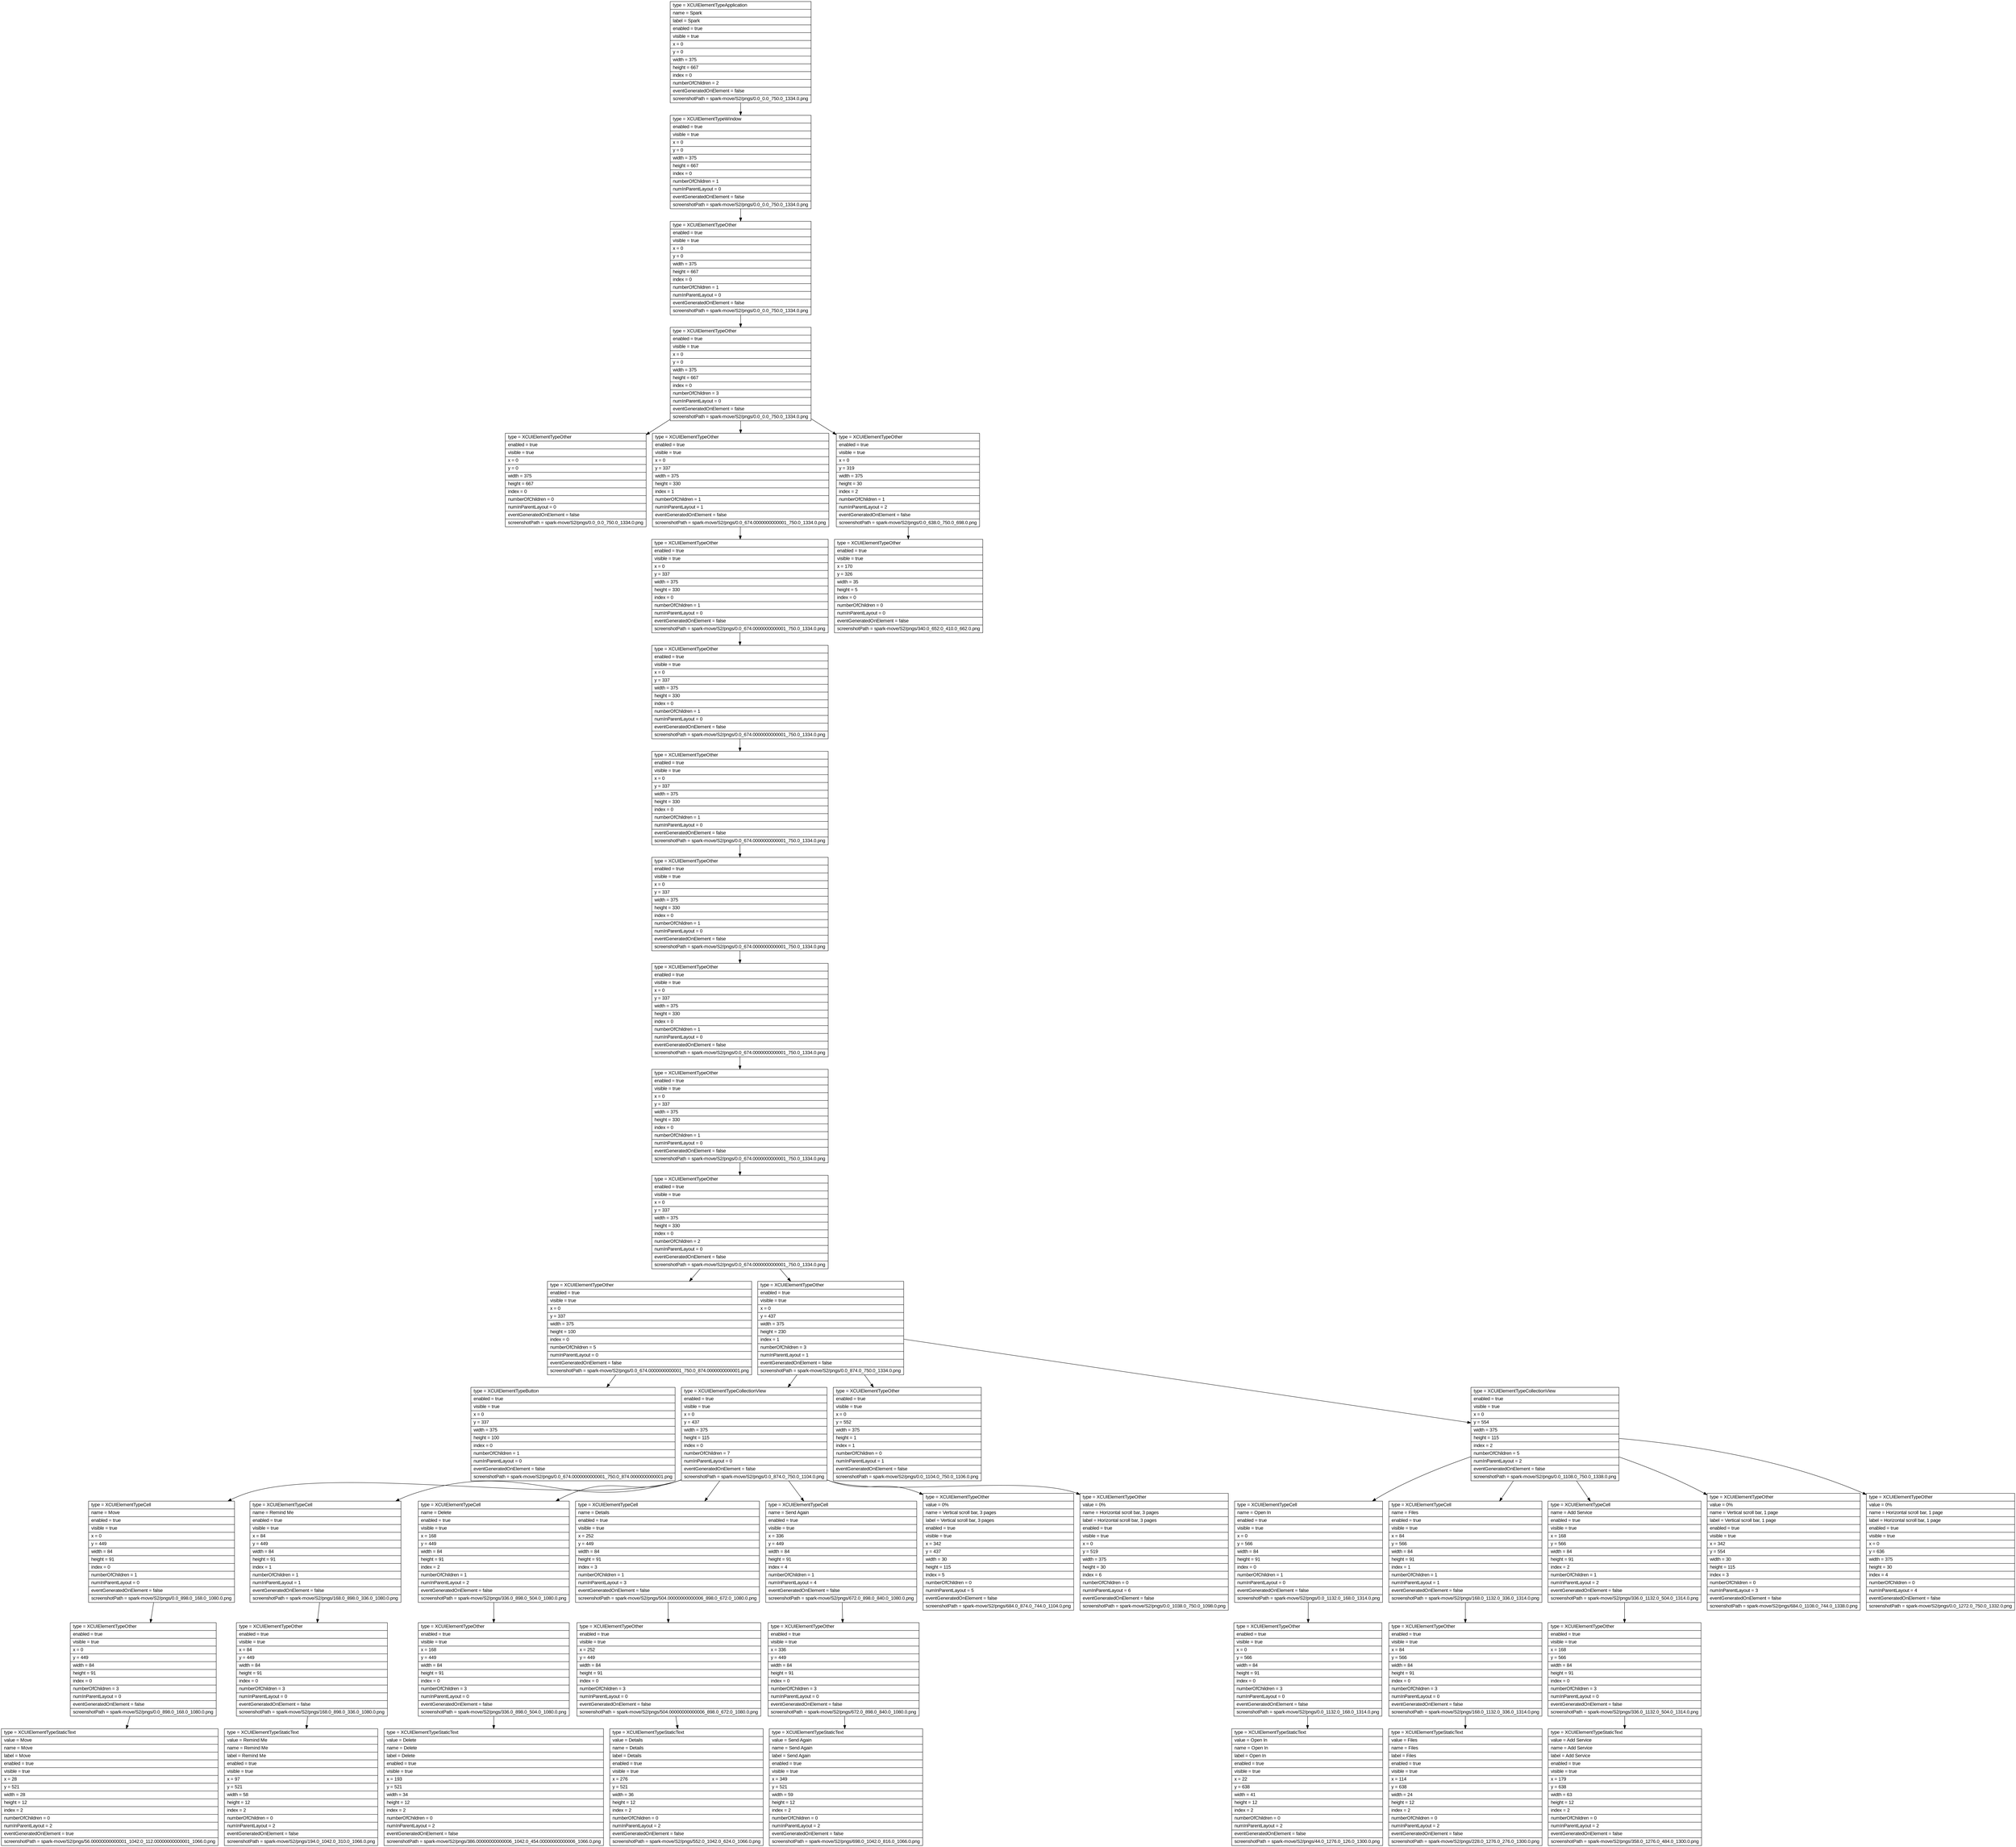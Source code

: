 digraph Layout {

	node [shape=record fontname=Arial];

	0	[label="{type = XCUIElementTypeApplication\l|name = Spark\l|label = Spark\l|enabled = true\l|visible = true\l|x = 0\l|y = 0\l|width = 375\l|height = 667\l|index = 0\l|numberOfChildren = 2\l|eventGeneratedOnElement = false \l|screenshotPath = spark-move/S2/pngs/0.0_0.0_750.0_1334.0.png\l}"]
	1	[label="{type = XCUIElementTypeWindow\l|enabled = true\l|visible = true\l|x = 0\l|y = 0\l|width = 375\l|height = 667\l|index = 0\l|numberOfChildren = 1\l|numInParentLayout = 0\l|eventGeneratedOnElement = false \l|screenshotPath = spark-move/S2/pngs/0.0_0.0_750.0_1334.0.png\l}"]
	2	[label="{type = XCUIElementTypeOther\l|enabled = true\l|visible = true\l|x = 0\l|y = 0\l|width = 375\l|height = 667\l|index = 0\l|numberOfChildren = 1\l|numInParentLayout = 0\l|eventGeneratedOnElement = false \l|screenshotPath = spark-move/S2/pngs/0.0_0.0_750.0_1334.0.png\l}"]
	3	[label="{type = XCUIElementTypeOther\l|enabled = true\l|visible = true\l|x = 0\l|y = 0\l|width = 375\l|height = 667\l|index = 0\l|numberOfChildren = 3\l|numInParentLayout = 0\l|eventGeneratedOnElement = false \l|screenshotPath = spark-move/S2/pngs/0.0_0.0_750.0_1334.0.png\l}"]
	4	[label="{type = XCUIElementTypeOther\l|enabled = true\l|visible = true\l|x = 0\l|y = 0\l|width = 375\l|height = 667\l|index = 0\l|numberOfChildren = 0\l|numInParentLayout = 0\l|eventGeneratedOnElement = false \l|screenshotPath = spark-move/S2/pngs/0.0_0.0_750.0_1334.0.png\l}"]
	5	[label="{type = XCUIElementTypeOther\l|enabled = true\l|visible = true\l|x = 0\l|y = 337\l|width = 375\l|height = 330\l|index = 1\l|numberOfChildren = 1\l|numInParentLayout = 1\l|eventGeneratedOnElement = false \l|screenshotPath = spark-move/S2/pngs/0.0_674.0000000000001_750.0_1334.0.png\l}"]
	6	[label="{type = XCUIElementTypeOther\l|enabled = true\l|visible = true\l|x = 0\l|y = 319\l|width = 375\l|height = 30\l|index = 2\l|numberOfChildren = 1\l|numInParentLayout = 2\l|eventGeneratedOnElement = false \l|screenshotPath = spark-move/S2/pngs/0.0_638.0_750.0_698.0.png\l}"]
	7	[label="{type = XCUIElementTypeOther\l|enabled = true\l|visible = true\l|x = 0\l|y = 337\l|width = 375\l|height = 330\l|index = 0\l|numberOfChildren = 1\l|numInParentLayout = 0\l|eventGeneratedOnElement = false \l|screenshotPath = spark-move/S2/pngs/0.0_674.0000000000001_750.0_1334.0.png\l}"]
	8	[label="{type = XCUIElementTypeOther\l|enabled = true\l|visible = true\l|x = 170\l|y = 326\l|width = 35\l|height = 5\l|index = 0\l|numberOfChildren = 0\l|numInParentLayout = 0\l|eventGeneratedOnElement = false \l|screenshotPath = spark-move/S2/pngs/340.0_652.0_410.0_662.0.png\l}"]
	9	[label="{type = XCUIElementTypeOther\l|enabled = true\l|visible = true\l|x = 0\l|y = 337\l|width = 375\l|height = 330\l|index = 0\l|numberOfChildren = 1\l|numInParentLayout = 0\l|eventGeneratedOnElement = false \l|screenshotPath = spark-move/S2/pngs/0.0_674.0000000000001_750.0_1334.0.png\l}"]
	10	[label="{type = XCUIElementTypeOther\l|enabled = true\l|visible = true\l|x = 0\l|y = 337\l|width = 375\l|height = 330\l|index = 0\l|numberOfChildren = 1\l|numInParentLayout = 0\l|eventGeneratedOnElement = false \l|screenshotPath = spark-move/S2/pngs/0.0_674.0000000000001_750.0_1334.0.png\l}"]
	11	[label="{type = XCUIElementTypeOther\l|enabled = true\l|visible = true\l|x = 0\l|y = 337\l|width = 375\l|height = 330\l|index = 0\l|numberOfChildren = 1\l|numInParentLayout = 0\l|eventGeneratedOnElement = false \l|screenshotPath = spark-move/S2/pngs/0.0_674.0000000000001_750.0_1334.0.png\l}"]
	12	[label="{type = XCUIElementTypeOther\l|enabled = true\l|visible = true\l|x = 0\l|y = 337\l|width = 375\l|height = 330\l|index = 0\l|numberOfChildren = 1\l|numInParentLayout = 0\l|eventGeneratedOnElement = false \l|screenshotPath = spark-move/S2/pngs/0.0_674.0000000000001_750.0_1334.0.png\l}"]
	13	[label="{type = XCUIElementTypeOther\l|enabled = true\l|visible = true\l|x = 0\l|y = 337\l|width = 375\l|height = 330\l|index = 0\l|numberOfChildren = 1\l|numInParentLayout = 0\l|eventGeneratedOnElement = false \l|screenshotPath = spark-move/S2/pngs/0.0_674.0000000000001_750.0_1334.0.png\l}"]
	14	[label="{type = XCUIElementTypeOther\l|enabled = true\l|visible = true\l|x = 0\l|y = 337\l|width = 375\l|height = 330\l|index = 0\l|numberOfChildren = 2\l|numInParentLayout = 0\l|eventGeneratedOnElement = false \l|screenshotPath = spark-move/S2/pngs/0.0_674.0000000000001_750.0_1334.0.png\l}"]
	15	[label="{type = XCUIElementTypeOther\l|enabled = true\l|visible = true\l|x = 0\l|y = 337\l|width = 375\l|height = 100\l|index = 0\l|numberOfChildren = 5\l|numInParentLayout = 0\l|eventGeneratedOnElement = false \l|screenshotPath = spark-move/S2/pngs/0.0_674.0000000000001_750.0_874.0000000000001.png\l}"]
	16	[label="{type = XCUIElementTypeOther\l|enabled = true\l|visible = true\l|x = 0\l|y = 437\l|width = 375\l|height = 230\l|index = 1\l|numberOfChildren = 3\l|numInParentLayout = 1\l|eventGeneratedOnElement = false \l|screenshotPath = spark-move/S2/pngs/0.0_874.0_750.0_1334.0.png\l}"]
	17	[label="{type = XCUIElementTypeButton\l|enabled = true\l|visible = true\l|x = 0\l|y = 337\l|width = 375\l|height = 100\l|index = 0\l|numberOfChildren = 1\l|numInParentLayout = 0\l|eventGeneratedOnElement = false \l|screenshotPath = spark-move/S2/pngs/0.0_674.0000000000001_750.0_874.0000000000001.png\l}"]
	18	[label="{type = XCUIElementTypeCollectionView\l|enabled = true\l|visible = true\l|x = 0\l|y = 437\l|width = 375\l|height = 115\l|index = 0\l|numberOfChildren = 7\l|numInParentLayout = 0\l|eventGeneratedOnElement = false \l|screenshotPath = spark-move/S2/pngs/0.0_874.0_750.0_1104.0.png\l}"]
	19	[label="{type = XCUIElementTypeOther\l|enabled = true\l|visible = true\l|x = 0\l|y = 552\l|width = 375\l|height = 1\l|index = 1\l|numberOfChildren = 0\l|numInParentLayout = 1\l|eventGeneratedOnElement = false \l|screenshotPath = spark-move/S2/pngs/0.0_1104.0_750.0_1106.0.png\l}"]
	20	[label="{type = XCUIElementTypeCollectionView\l|enabled = true\l|visible = true\l|x = 0\l|y = 554\l|width = 375\l|height = 115\l|index = 2\l|numberOfChildren = 5\l|numInParentLayout = 2\l|eventGeneratedOnElement = false \l|screenshotPath = spark-move/S2/pngs/0.0_1108.0_750.0_1338.0.png\l}"]
	21	[label="{type = XCUIElementTypeCell\l|name = Move\l|enabled = true\l|visible = true\l|x = 0\l|y = 449\l|width = 84\l|height = 91\l|index = 0\l|numberOfChildren = 1\l|numInParentLayout = 0\l|eventGeneratedOnElement = false \l|screenshotPath = spark-move/S2/pngs/0.0_898.0_168.0_1080.0.png\l}"]
	22	[label="{type = XCUIElementTypeCell\l|name = Remind Me\l|enabled = true\l|visible = true\l|x = 84\l|y = 449\l|width = 84\l|height = 91\l|index = 1\l|numberOfChildren = 1\l|numInParentLayout = 1\l|eventGeneratedOnElement = false \l|screenshotPath = spark-move/S2/pngs/168.0_898.0_336.0_1080.0.png\l}"]
	23	[label="{type = XCUIElementTypeCell\l|name = Delete\l|enabled = true\l|visible = true\l|x = 168\l|y = 449\l|width = 84\l|height = 91\l|index = 2\l|numberOfChildren = 1\l|numInParentLayout = 2\l|eventGeneratedOnElement = false \l|screenshotPath = spark-move/S2/pngs/336.0_898.0_504.0_1080.0.png\l}"]
	24	[label="{type = XCUIElementTypeCell\l|name = Details\l|enabled = true\l|visible = true\l|x = 252\l|y = 449\l|width = 84\l|height = 91\l|index = 3\l|numberOfChildren = 1\l|numInParentLayout = 3\l|eventGeneratedOnElement = false \l|screenshotPath = spark-move/S2/pngs/504.00000000000006_898.0_672.0_1080.0.png\l}"]
	25	[label="{type = XCUIElementTypeCell\l|name = Send Again\l|enabled = true\l|visible = true\l|x = 336\l|y = 449\l|width = 84\l|height = 91\l|index = 4\l|numberOfChildren = 1\l|numInParentLayout = 4\l|eventGeneratedOnElement = false \l|screenshotPath = spark-move/S2/pngs/672.0_898.0_840.0_1080.0.png\l}"]
	26	[label="{type = XCUIElementTypeOther\l|value = 0%\l|name = Vertical scroll bar, 3 pages\l|label = Vertical scroll bar, 3 pages\l|enabled = true\l|visible = true\l|x = 342\l|y = 437\l|width = 30\l|height = 115\l|index = 5\l|numberOfChildren = 0\l|numInParentLayout = 5\l|eventGeneratedOnElement = false \l|screenshotPath = spark-move/S2/pngs/684.0_874.0_744.0_1104.0.png\l}"]
	27	[label="{type = XCUIElementTypeOther\l|value = 0%\l|name = Horizontal scroll bar, 3 pages\l|label = Horizontal scroll bar, 3 pages\l|enabled = true\l|visible = true\l|x = 0\l|y = 519\l|width = 375\l|height = 30\l|index = 6\l|numberOfChildren = 0\l|numInParentLayout = 6\l|eventGeneratedOnElement = false \l|screenshotPath = spark-move/S2/pngs/0.0_1038.0_750.0_1098.0.png\l}"]
	28	[label="{type = XCUIElementTypeCell\l|name = Open In\l|enabled = true\l|visible = true\l|x = 0\l|y = 566\l|width = 84\l|height = 91\l|index = 0\l|numberOfChildren = 1\l|numInParentLayout = 0\l|eventGeneratedOnElement = false \l|screenshotPath = spark-move/S2/pngs/0.0_1132.0_168.0_1314.0.png\l}"]
	29	[label="{type = XCUIElementTypeCell\l|name = Files\l|enabled = true\l|visible = true\l|x = 84\l|y = 566\l|width = 84\l|height = 91\l|index = 1\l|numberOfChildren = 1\l|numInParentLayout = 1\l|eventGeneratedOnElement = false \l|screenshotPath = spark-move/S2/pngs/168.0_1132.0_336.0_1314.0.png\l}"]
	30	[label="{type = XCUIElementTypeCell\l|name = Add Service\l|enabled = true\l|visible = true\l|x = 168\l|y = 566\l|width = 84\l|height = 91\l|index = 2\l|numberOfChildren = 1\l|numInParentLayout = 2\l|eventGeneratedOnElement = false \l|screenshotPath = spark-move/S2/pngs/336.0_1132.0_504.0_1314.0.png\l}"]
	31	[label="{type = XCUIElementTypeOther\l|value = 0%\l|name = Vertical scroll bar, 1 page\l|label = Vertical scroll bar, 1 page\l|enabled = true\l|visible = true\l|x = 342\l|y = 554\l|width = 30\l|height = 115\l|index = 3\l|numberOfChildren = 0\l|numInParentLayout = 3\l|eventGeneratedOnElement = false \l|screenshotPath = spark-move/S2/pngs/684.0_1108.0_744.0_1338.0.png\l}"]
	32	[label="{type = XCUIElementTypeOther\l|value = 0%\l|name = Horizontal scroll bar, 1 page\l|label = Horizontal scroll bar, 1 page\l|enabled = true\l|visible = true\l|x = 0\l|y = 636\l|width = 375\l|height = 30\l|index = 4\l|numberOfChildren = 0\l|numInParentLayout = 4\l|eventGeneratedOnElement = false \l|screenshotPath = spark-move/S2/pngs/0.0_1272.0_750.0_1332.0.png\l}"]
	33	[label="{type = XCUIElementTypeOther\l|enabled = true\l|visible = true\l|x = 0\l|y = 449\l|width = 84\l|height = 91\l|index = 0\l|numberOfChildren = 3\l|numInParentLayout = 0\l|eventGeneratedOnElement = false \l|screenshotPath = spark-move/S2/pngs/0.0_898.0_168.0_1080.0.png\l}"]
	34	[label="{type = XCUIElementTypeOther\l|enabled = true\l|visible = true\l|x = 84\l|y = 449\l|width = 84\l|height = 91\l|index = 0\l|numberOfChildren = 3\l|numInParentLayout = 0\l|eventGeneratedOnElement = false \l|screenshotPath = spark-move/S2/pngs/168.0_898.0_336.0_1080.0.png\l}"]
	35	[label="{type = XCUIElementTypeOther\l|enabled = true\l|visible = true\l|x = 168\l|y = 449\l|width = 84\l|height = 91\l|index = 0\l|numberOfChildren = 3\l|numInParentLayout = 0\l|eventGeneratedOnElement = false \l|screenshotPath = spark-move/S2/pngs/336.0_898.0_504.0_1080.0.png\l}"]
	36	[label="{type = XCUIElementTypeOther\l|enabled = true\l|visible = true\l|x = 252\l|y = 449\l|width = 84\l|height = 91\l|index = 0\l|numberOfChildren = 3\l|numInParentLayout = 0\l|eventGeneratedOnElement = false \l|screenshotPath = spark-move/S2/pngs/504.00000000000006_898.0_672.0_1080.0.png\l}"]
	37	[label="{type = XCUIElementTypeOther\l|enabled = true\l|visible = true\l|x = 336\l|y = 449\l|width = 84\l|height = 91\l|index = 0\l|numberOfChildren = 3\l|numInParentLayout = 0\l|eventGeneratedOnElement = false \l|screenshotPath = spark-move/S2/pngs/672.0_898.0_840.0_1080.0.png\l}"]
	38	[label="{type = XCUIElementTypeOther\l|enabled = true\l|visible = true\l|x = 0\l|y = 566\l|width = 84\l|height = 91\l|index = 0\l|numberOfChildren = 3\l|numInParentLayout = 0\l|eventGeneratedOnElement = false \l|screenshotPath = spark-move/S2/pngs/0.0_1132.0_168.0_1314.0.png\l}"]
	39	[label="{type = XCUIElementTypeOther\l|enabled = true\l|visible = true\l|x = 84\l|y = 566\l|width = 84\l|height = 91\l|index = 0\l|numberOfChildren = 3\l|numInParentLayout = 0\l|eventGeneratedOnElement = false \l|screenshotPath = spark-move/S2/pngs/168.0_1132.0_336.0_1314.0.png\l}"]
	40	[label="{type = XCUIElementTypeOther\l|enabled = true\l|visible = true\l|x = 168\l|y = 566\l|width = 84\l|height = 91\l|index = 0\l|numberOfChildren = 3\l|numInParentLayout = 0\l|eventGeneratedOnElement = false \l|screenshotPath = spark-move/S2/pngs/336.0_1132.0_504.0_1314.0.png\l}"]
	41	[label="{type = XCUIElementTypeStaticText\l|value = Move\l|name = Move\l|label = Move\l|enabled = true\l|visible = true\l|x = 28\l|y = 521\l|width = 28\l|height = 12\l|index = 2\l|numberOfChildren = 0\l|numInParentLayout = 2\l|eventGeneratedOnElement = true \l|screenshotPath = spark-move/S2/pngs/56.00000000000001_1042.0_112.00000000000001_1066.0.png\l}"]
	42	[label="{type = XCUIElementTypeStaticText\l|value = Remind Me\l|name = Remind Me\l|label = Remind Me\l|enabled = true\l|visible = true\l|x = 97\l|y = 521\l|width = 58\l|height = 12\l|index = 2\l|numberOfChildren = 0\l|numInParentLayout = 2\l|eventGeneratedOnElement = false \l|screenshotPath = spark-move/S2/pngs/194.0_1042.0_310.0_1066.0.png\l}"]
	43	[label="{type = XCUIElementTypeStaticText\l|value = Delete\l|name = Delete\l|label = Delete\l|enabled = true\l|visible = true\l|x = 193\l|y = 521\l|width = 34\l|height = 12\l|index = 2\l|numberOfChildren = 0\l|numInParentLayout = 2\l|eventGeneratedOnElement = false \l|screenshotPath = spark-move/S2/pngs/386.00000000000006_1042.0_454.00000000000006_1066.0.png\l}"]
	44	[label="{type = XCUIElementTypeStaticText\l|value = Details\l|name = Details\l|label = Details\l|enabled = true\l|visible = true\l|x = 276\l|y = 521\l|width = 36\l|height = 12\l|index = 2\l|numberOfChildren = 0\l|numInParentLayout = 2\l|eventGeneratedOnElement = false \l|screenshotPath = spark-move/S2/pngs/552.0_1042.0_624.0_1066.0.png\l}"]
	45	[label="{type = XCUIElementTypeStaticText\l|value = Send Again\l|name = Send Again\l|label = Send Again\l|enabled = true\l|visible = true\l|x = 349\l|y = 521\l|width = 59\l|height = 12\l|index = 2\l|numberOfChildren = 0\l|numInParentLayout = 2\l|eventGeneratedOnElement = false \l|screenshotPath = spark-move/S2/pngs/698.0_1042.0_816.0_1066.0.png\l}"]
	46	[label="{type = XCUIElementTypeStaticText\l|value = Open In\l|name = Open In\l|label = Open In\l|enabled = true\l|visible = true\l|x = 22\l|y = 638\l|width = 41\l|height = 12\l|index = 2\l|numberOfChildren = 0\l|numInParentLayout = 2\l|eventGeneratedOnElement = false \l|screenshotPath = spark-move/S2/pngs/44.0_1276.0_126.0_1300.0.png\l}"]
	47	[label="{type = XCUIElementTypeStaticText\l|value = Files\l|name = Files\l|label = Files\l|enabled = true\l|visible = true\l|x = 114\l|y = 638\l|width = 24\l|height = 12\l|index = 2\l|numberOfChildren = 0\l|numInParentLayout = 2\l|eventGeneratedOnElement = false \l|screenshotPath = spark-move/S2/pngs/228.0_1276.0_276.0_1300.0.png\l}"]
	48	[label="{type = XCUIElementTypeStaticText\l|value = Add Service\l|name = Add Service\l|label = Add Service\l|enabled = true\l|visible = true\l|x = 179\l|y = 638\l|width = 63\l|height = 12\l|index = 2\l|numberOfChildren = 0\l|numInParentLayout = 2\l|eventGeneratedOnElement = false \l|screenshotPath = spark-move/S2/pngs/358.0_1276.0_484.0_1300.0.png\l}"]


	0 -> 1
	1 -> 2
	2 -> 3
	3 -> 4
	3 -> 5
	3 -> 6
	5 -> 7
	6 -> 8
	7 -> 9
	9 -> 10
	10 -> 11
	11 -> 12
	12 -> 13
	13 -> 14
	14 -> 15
	14 -> 16
	15 -> 17
	16 -> 18
	16 -> 19
	16 -> 20
	18 -> 21
	18 -> 22
	18 -> 23
	18 -> 24
	18 -> 25
	18 -> 26
	18 -> 27
	20 -> 28
	20 -> 29
	20 -> 30
	20 -> 31
	20 -> 32
	21 -> 33
	22 -> 34
	23 -> 35
	24 -> 36
	25 -> 37
	28 -> 38
	29 -> 39
	30 -> 40
	33 -> 41
	34 -> 42
	35 -> 43
	36 -> 44
	37 -> 45
	38 -> 46
	39 -> 47
	40 -> 48


}
